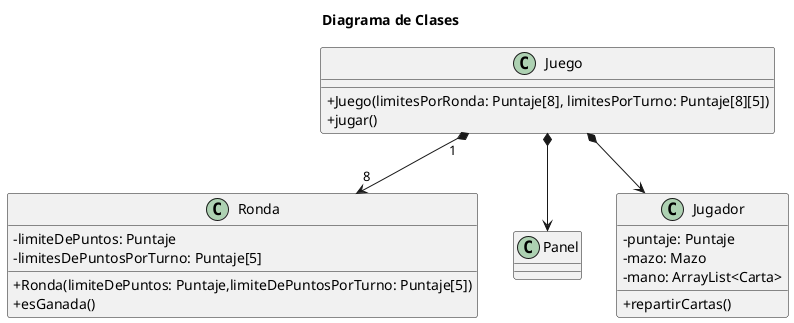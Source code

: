 @startuml Diagrama de Clases

skinparam classAttributeIconSize 0

title Diagrama de Clases

class Juego {
    +Juego(limitesPorRonda: Puntaje[8], limitesPorTurno: Puntaje[8][5])
    +jugar()
}

class Ronda { 
    -limiteDePuntos: Puntaje
    -limitesDePuntosPorTurno: Puntaje[5]
    +Ronda(limiteDePuntos: Puntaje,limiteDePuntosPorTurno: Puntaje[5])
    +esGanada()
}

class Panel {

}

class Jugador { 
    -puntaje: Puntaje
    -mazo: Mazo
    -mano: ArrayList<Carta>
    +repartirCartas()
}

'--------------------------------------------------------
'class PuntajeJugador {
    
'}
'class Carta {

'}

'class CartaPoker {
'    -puntaje: Puntaje
'    -palo: String
'    +puntajeEsIgual(carta: Carta): boolean
'    +paloEsIgual(carta: Carta): boolean
'    +esInmediatamenteSuperior(carta: Carta): boolean
'    +esInmediatamenteInferior(carta: Carta): boolean
'    +agregarPuntos(puntos: Puntaje)
'    +modificarMultiplicador()
'}

'class Mazo {
'    +repartir(cantidad: int): ArrayList<Carta>
'}

'class ManoPoker {
'    -limite
'    +agregarCarta(Carta carta)
'    +sacarCarta(Carta carta)
'    +evaluar()
'}
'------------------------------------------------------

'class CartaComodin{

'}

'class CartaTarot {

'}



'class CartasDisponibles {
    
'}



/'
 ManoPoker.agregar(Carta carta){

 }


 ManoPoker.evaluar(PuntajeJugador, Comodines){
    var valor_numerico, multiplicador, puntuacion

    for each CartaPoker in CartasPoker{
        valor_numerico = CartaPoker.sumar(valor_numerico);
    }

    for each Comodin in Comodines{
        multiplicador = Comodin.sumar(multiplicador);
    }

    determinarPuntuacionPorMano(CartarPoker);
    puntuacion = PuntuacionPorMano.calcular(valor_numerico, multiplicador);
    PuntaJugador.sumar(puntuacion);
  }
'/

' interfaz, sus hijas implementa el metodo de manera !=
'abstract class PuntuacionPorMano { 
'    +calcular()
'}

'class PuntuacionPorManoEscaleraReal {

'}


Juego *--> Jugador
Juego "1" *--> "8" Ronda
Juego *--> Panel
'Jugador "1" --> "8" Carta
'Jugador "1" *--> "1" Mazo
'Mazo *-left-> "52" Carta
'ManoPoker --> PuntuacionPorMano
'ManoPoker --> "*" CartaPoker
'PuntuacionPorManoEscaleraReal --|> PuntuacionPorMano 

/' 
Posible manera de conseguir la mano?
def evaluate_hand(self):
        """Determine the type of poker hand."""
        rank_counts = self.get_rank_counts()
        values = list(rank_counts.values())
        
        if self.is_flush() and self.is_straight():
            return "Straight Flush"
        elif 4 in values:
            return "Four of a Kind"
        elif 3 in values and 2 in values:
            return "Full House"
        elif self.is_flush():
            return "Flush"
        elif self.is_straight():
            return "Straight"
        elif 3 in values:
            return "Three of a Kind"
        elif values.count(2) == 2:
            return "Two Pair"
        elif 2 in values:
            return "One Pair"
        else:
            return "High Card" '/